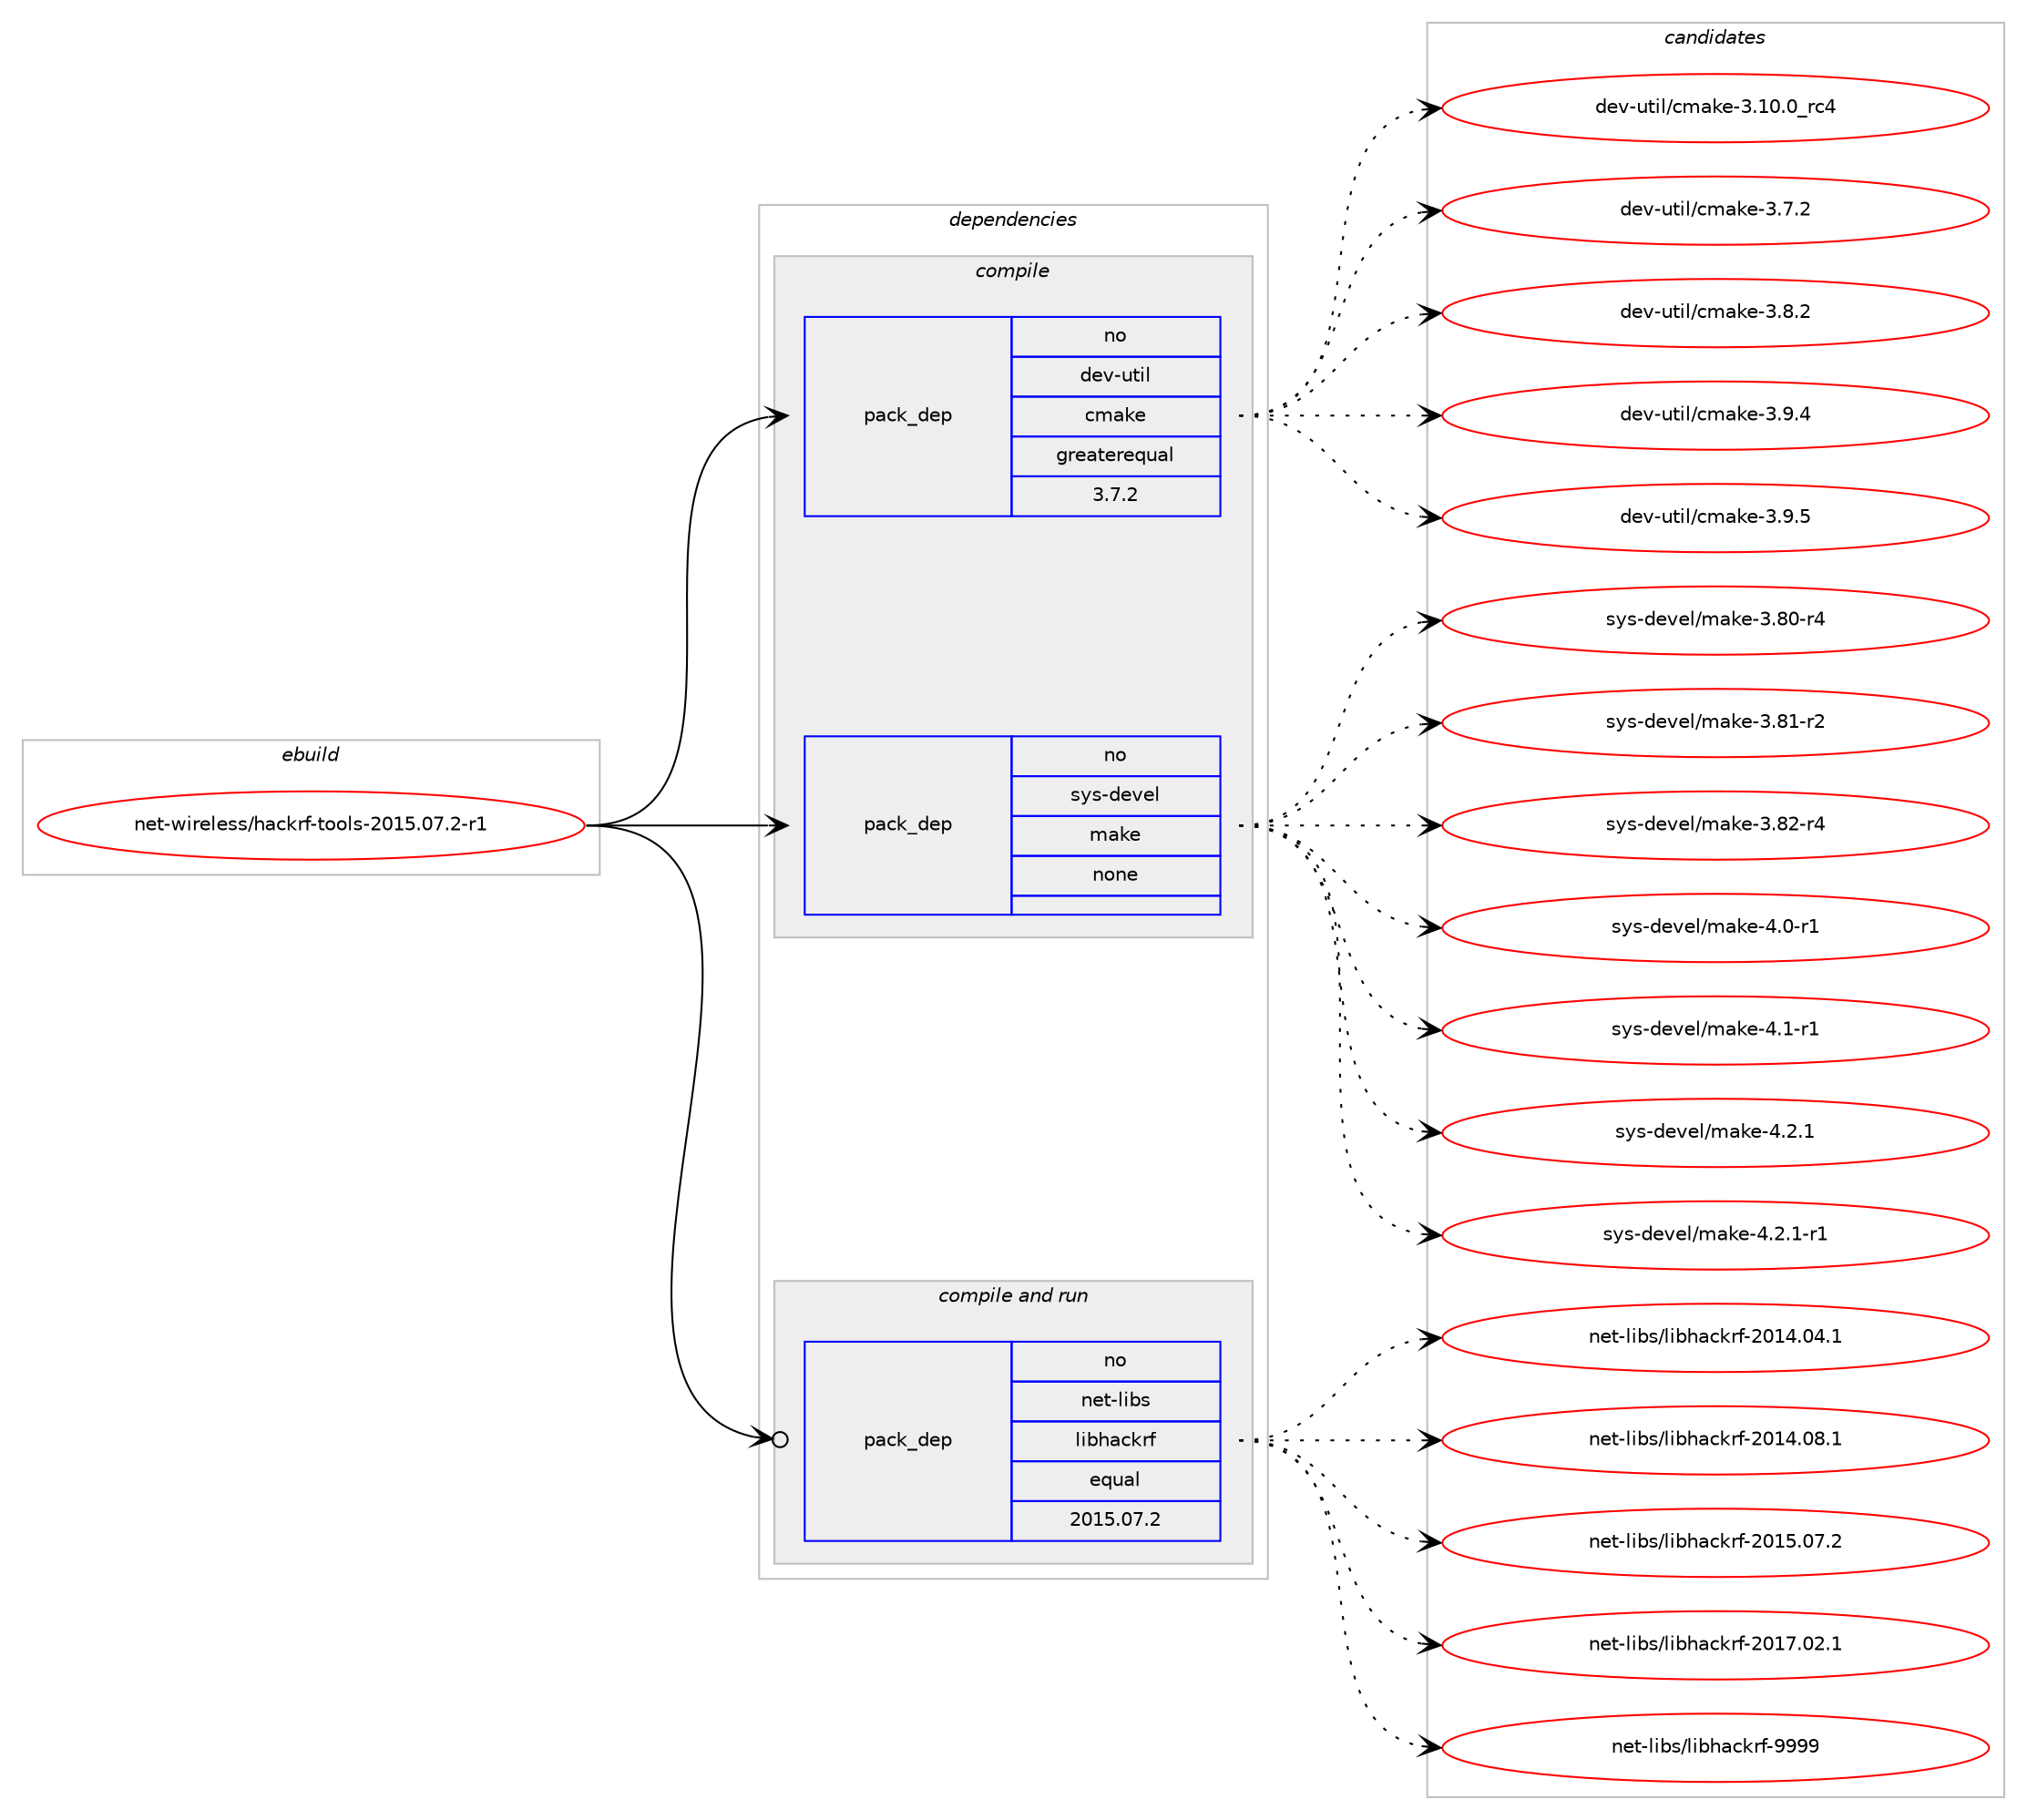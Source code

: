 digraph prolog {

# *************
# Graph options
# *************

newrank=true;
concentrate=true;
compound=true;
graph [rankdir=LR,fontname=Helvetica,fontsize=10,ranksep=1.5];#, ranksep=2.5, nodesep=0.2];
edge  [arrowhead=vee];
node  [fontname=Helvetica,fontsize=10];

# **********
# The ebuild
# **********

subgraph cluster_leftcol {
color=gray;
rank=same;
label=<<i>ebuild</i>>;
id [label="net-wireless/hackrf-tools-2015.07.2-r1", color=red, width=4, href="../net-wireless/hackrf-tools-2015.07.2-r1.svg"];
}

# ****************
# The dependencies
# ****************

subgraph cluster_midcol {
color=gray;
label=<<i>dependencies</i>>;
subgraph cluster_compile {
fillcolor="#eeeeee";
style=filled;
label=<<i>compile</i>>;
subgraph pack323502 {
dependency439910 [label=<<TABLE BORDER="0" CELLBORDER="1" CELLSPACING="0" CELLPADDING="4" WIDTH="220"><TR><TD ROWSPAN="6" CELLPADDING="30">pack_dep</TD></TR><TR><TD WIDTH="110">no</TD></TR><TR><TD>dev-util</TD></TR><TR><TD>cmake</TD></TR><TR><TD>greaterequal</TD></TR><TR><TD>3.7.2</TD></TR></TABLE>>, shape=none, color=blue];
}
id:e -> dependency439910:w [weight=20,style="solid",arrowhead="vee"];
subgraph pack323503 {
dependency439911 [label=<<TABLE BORDER="0" CELLBORDER="1" CELLSPACING="0" CELLPADDING="4" WIDTH="220"><TR><TD ROWSPAN="6" CELLPADDING="30">pack_dep</TD></TR><TR><TD WIDTH="110">no</TD></TR><TR><TD>sys-devel</TD></TR><TR><TD>make</TD></TR><TR><TD>none</TD></TR><TR><TD></TD></TR></TABLE>>, shape=none, color=blue];
}
id:e -> dependency439911:w [weight=20,style="solid",arrowhead="vee"];
}
subgraph cluster_compileandrun {
fillcolor="#eeeeee";
style=filled;
label=<<i>compile and run</i>>;
subgraph pack323504 {
dependency439912 [label=<<TABLE BORDER="0" CELLBORDER="1" CELLSPACING="0" CELLPADDING="4" WIDTH="220"><TR><TD ROWSPAN="6" CELLPADDING="30">pack_dep</TD></TR><TR><TD WIDTH="110">no</TD></TR><TR><TD>net-libs</TD></TR><TR><TD>libhackrf</TD></TR><TR><TD>equal</TD></TR><TR><TD>2015.07.2</TD></TR></TABLE>>, shape=none, color=blue];
}
id:e -> dependency439912:w [weight=20,style="solid",arrowhead="odotvee"];
}
subgraph cluster_run {
fillcolor="#eeeeee";
style=filled;
label=<<i>run</i>>;
}
}

# **************
# The candidates
# **************

subgraph cluster_choices {
rank=same;
color=gray;
label=<<i>candidates</i>>;

subgraph choice323502 {
color=black;
nodesep=1;
choice1001011184511711610510847991099710710145514649484648951149952 [label="dev-util/cmake-3.10.0_rc4", color=red, width=4,href="../dev-util/cmake-3.10.0_rc4.svg"];
choice10010111845117116105108479910997107101455146554650 [label="dev-util/cmake-3.7.2", color=red, width=4,href="../dev-util/cmake-3.7.2.svg"];
choice10010111845117116105108479910997107101455146564650 [label="dev-util/cmake-3.8.2", color=red, width=4,href="../dev-util/cmake-3.8.2.svg"];
choice10010111845117116105108479910997107101455146574652 [label="dev-util/cmake-3.9.4", color=red, width=4,href="../dev-util/cmake-3.9.4.svg"];
choice10010111845117116105108479910997107101455146574653 [label="dev-util/cmake-3.9.5", color=red, width=4,href="../dev-util/cmake-3.9.5.svg"];
dependency439910:e -> choice1001011184511711610510847991099710710145514649484648951149952:w [style=dotted,weight="100"];
dependency439910:e -> choice10010111845117116105108479910997107101455146554650:w [style=dotted,weight="100"];
dependency439910:e -> choice10010111845117116105108479910997107101455146564650:w [style=dotted,weight="100"];
dependency439910:e -> choice10010111845117116105108479910997107101455146574652:w [style=dotted,weight="100"];
dependency439910:e -> choice10010111845117116105108479910997107101455146574653:w [style=dotted,weight="100"];
}
subgraph choice323503 {
color=black;
nodesep=1;
choice11512111545100101118101108471099710710145514656484511452 [label="sys-devel/make-3.80-r4", color=red, width=4,href="../sys-devel/make-3.80-r4.svg"];
choice11512111545100101118101108471099710710145514656494511450 [label="sys-devel/make-3.81-r2", color=red, width=4,href="../sys-devel/make-3.81-r2.svg"];
choice11512111545100101118101108471099710710145514656504511452 [label="sys-devel/make-3.82-r4", color=red, width=4,href="../sys-devel/make-3.82-r4.svg"];
choice115121115451001011181011084710997107101455246484511449 [label="sys-devel/make-4.0-r1", color=red, width=4,href="../sys-devel/make-4.0-r1.svg"];
choice115121115451001011181011084710997107101455246494511449 [label="sys-devel/make-4.1-r1", color=red, width=4,href="../sys-devel/make-4.1-r1.svg"];
choice115121115451001011181011084710997107101455246504649 [label="sys-devel/make-4.2.1", color=red, width=4,href="../sys-devel/make-4.2.1.svg"];
choice1151211154510010111810110847109971071014552465046494511449 [label="sys-devel/make-4.2.1-r1", color=red, width=4,href="../sys-devel/make-4.2.1-r1.svg"];
dependency439911:e -> choice11512111545100101118101108471099710710145514656484511452:w [style=dotted,weight="100"];
dependency439911:e -> choice11512111545100101118101108471099710710145514656494511450:w [style=dotted,weight="100"];
dependency439911:e -> choice11512111545100101118101108471099710710145514656504511452:w [style=dotted,weight="100"];
dependency439911:e -> choice115121115451001011181011084710997107101455246484511449:w [style=dotted,weight="100"];
dependency439911:e -> choice115121115451001011181011084710997107101455246494511449:w [style=dotted,weight="100"];
dependency439911:e -> choice115121115451001011181011084710997107101455246504649:w [style=dotted,weight="100"];
dependency439911:e -> choice1151211154510010111810110847109971071014552465046494511449:w [style=dotted,weight="100"];
}
subgraph choice323504 {
color=black;
nodesep=1;
choice11010111645108105981154710810598104979910711410245504849524648524649 [label="net-libs/libhackrf-2014.04.1", color=red, width=4,href="../net-libs/libhackrf-2014.04.1.svg"];
choice11010111645108105981154710810598104979910711410245504849524648564649 [label="net-libs/libhackrf-2014.08.1", color=red, width=4,href="../net-libs/libhackrf-2014.08.1.svg"];
choice11010111645108105981154710810598104979910711410245504849534648554650 [label="net-libs/libhackrf-2015.07.2", color=red, width=4,href="../net-libs/libhackrf-2015.07.2.svg"];
choice11010111645108105981154710810598104979910711410245504849554648504649 [label="net-libs/libhackrf-2017.02.1", color=red, width=4,href="../net-libs/libhackrf-2017.02.1.svg"];
choice1101011164510810598115471081059810497991071141024557575757 [label="net-libs/libhackrf-9999", color=red, width=4,href="../net-libs/libhackrf-9999.svg"];
dependency439912:e -> choice11010111645108105981154710810598104979910711410245504849524648524649:w [style=dotted,weight="100"];
dependency439912:e -> choice11010111645108105981154710810598104979910711410245504849524648564649:w [style=dotted,weight="100"];
dependency439912:e -> choice11010111645108105981154710810598104979910711410245504849534648554650:w [style=dotted,weight="100"];
dependency439912:e -> choice11010111645108105981154710810598104979910711410245504849554648504649:w [style=dotted,weight="100"];
dependency439912:e -> choice1101011164510810598115471081059810497991071141024557575757:w [style=dotted,weight="100"];
}
}

}
